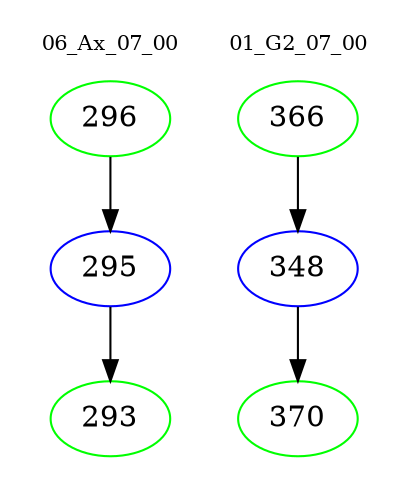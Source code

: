 digraph{
subgraph cluster_0 {
color = white
label = "06_Ax_07_00";
fontsize=10;
T0_296 [label="296", color="green"]
T0_296 -> T0_295 [color="black"]
T0_295 [label="295", color="blue"]
T0_295 -> T0_293 [color="black"]
T0_293 [label="293", color="green"]
}
subgraph cluster_1 {
color = white
label = "01_G2_07_00";
fontsize=10;
T1_366 [label="366", color="green"]
T1_366 -> T1_348 [color="black"]
T1_348 [label="348", color="blue"]
T1_348 -> T1_370 [color="black"]
T1_370 [label="370", color="green"]
}
}

